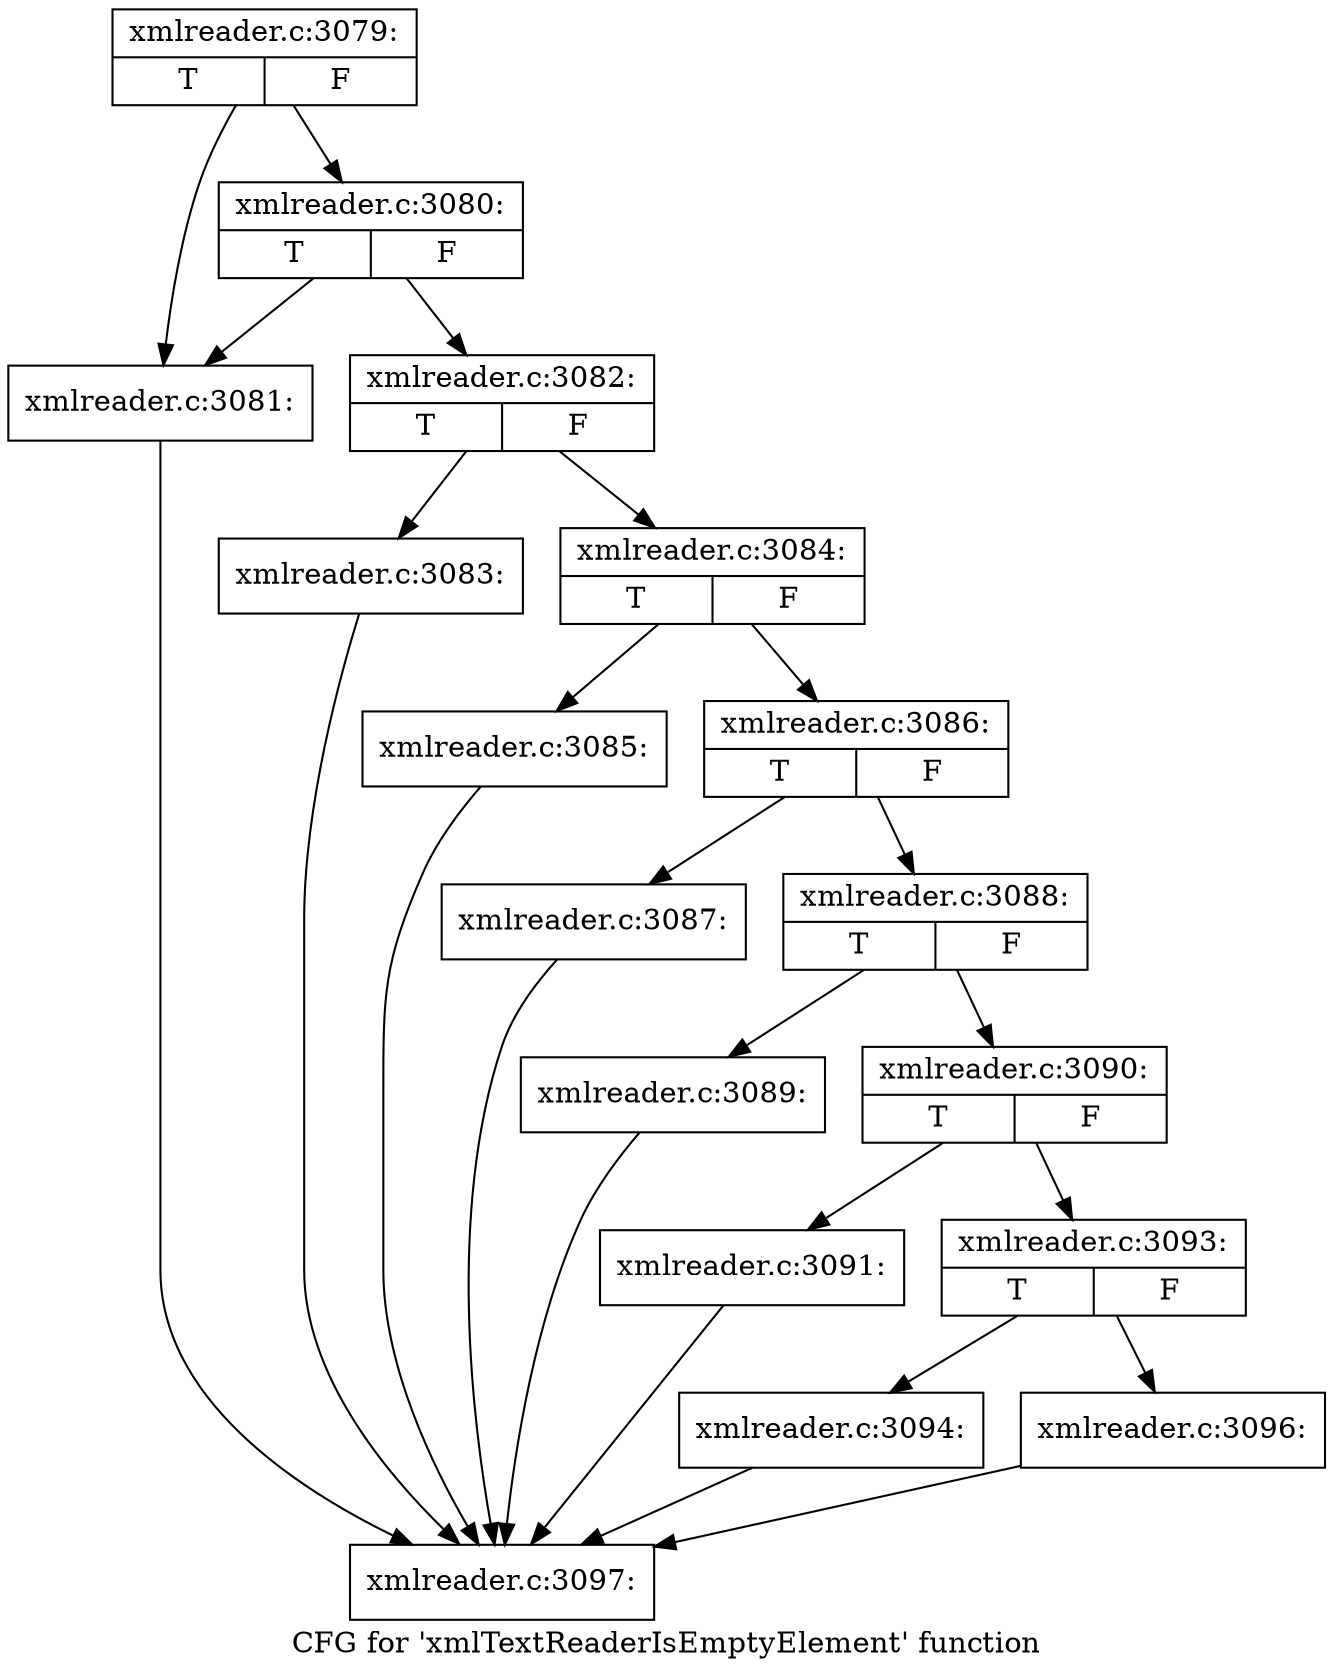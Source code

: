 digraph "CFG for 'xmlTextReaderIsEmptyElement' function" {
	label="CFG for 'xmlTextReaderIsEmptyElement' function";

	Node0x47bc3a0 [shape=record,label="{xmlreader.c:3079:|{<s0>T|<s1>F}}"];
	Node0x47bc3a0 -> Node0x47bc5b0;
	Node0x47bc3a0 -> Node0x464b7f0;
	Node0x464b7f0 [shape=record,label="{xmlreader.c:3080:|{<s0>T|<s1>F}}"];
	Node0x464b7f0 -> Node0x47bc5b0;
	Node0x464b7f0 -> Node0x47bc600;
	Node0x47bc5b0 [shape=record,label="{xmlreader.c:3081:}"];
	Node0x47bc5b0 -> Node0x47b55e0;
	Node0x47bc600 [shape=record,label="{xmlreader.c:3082:|{<s0>T|<s1>F}}"];
	Node0x47bc600 -> Node0x47bd5d0;
	Node0x47bc600 -> Node0x47bd620;
	Node0x47bd5d0 [shape=record,label="{xmlreader.c:3083:}"];
	Node0x47bd5d0 -> Node0x47b55e0;
	Node0x47bd620 [shape=record,label="{xmlreader.c:3084:|{<s0>T|<s1>F}}"];
	Node0x47bd620 -> Node0x47bdce0;
	Node0x47bd620 -> Node0x47bdd30;
	Node0x47bdce0 [shape=record,label="{xmlreader.c:3085:}"];
	Node0x47bdce0 -> Node0x47b55e0;
	Node0x47bdd30 [shape=record,label="{xmlreader.c:3086:|{<s0>T|<s1>F}}"];
	Node0x47bdd30 -> Node0x47be2f0;
	Node0x47bdd30 -> Node0x47be340;
	Node0x47be2f0 [shape=record,label="{xmlreader.c:3087:}"];
	Node0x47be2f0 -> Node0x47b55e0;
	Node0x47be340 [shape=record,label="{xmlreader.c:3088:|{<s0>T|<s1>F}}"];
	Node0x47be340 -> Node0x47bea30;
	Node0x47be340 -> Node0x47bea80;
	Node0x47bea30 [shape=record,label="{xmlreader.c:3089:}"];
	Node0x47bea30 -> Node0x47b55e0;
	Node0x47bea80 [shape=record,label="{xmlreader.c:3090:|{<s0>T|<s1>F}}"];
	Node0x47bea80 -> Node0x47bf040;
	Node0x47bea80 -> Node0x47bf090;
	Node0x47bf040 [shape=record,label="{xmlreader.c:3091:}"];
	Node0x47bf040 -> Node0x47b55e0;
	Node0x47bf090 [shape=record,label="{xmlreader.c:3093:|{<s0>T|<s1>F}}"];
	Node0x47bf090 -> Node0x47bf650;
	Node0x47bf090 -> Node0x47bf6a0;
	Node0x47bf650 [shape=record,label="{xmlreader.c:3094:}"];
	Node0x47bf650 -> Node0x47b55e0;
	Node0x47bf6a0 [shape=record,label="{xmlreader.c:3096:}"];
	Node0x47bf6a0 -> Node0x47b55e0;
	Node0x47b55e0 [shape=record,label="{xmlreader.c:3097:}"];
}
